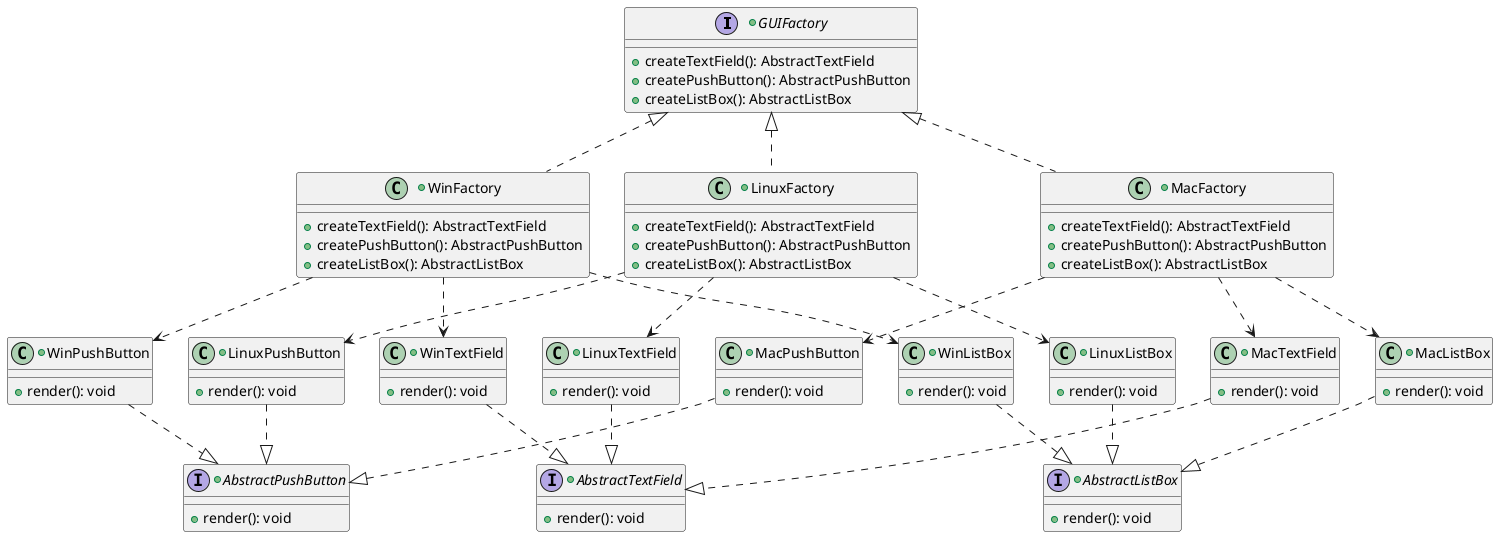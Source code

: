 @startuml
'https://plantuml.com/class-diagram

GUIFactory <|.down. LinuxFactory
GUIFactory <|.down. MacFactory
GUIFactory <|.down. WinFactory

AbstractListBox <|.up. LinuxListBox
AbstractPushButton <|.up. LinuxPushButton
AbstractTextField <|.up. LinuxTextField

AbstractListBox <|.up. MacListBox
AbstractPushButton <|.up. MacPushButton
AbstractTextField <|.up. MacTextField

AbstractListBox <|.up. WinListBox
AbstractPushButton <|.up. WinPushButton
AbstractTextField <|.up. WinTextField

LinuxFactory .down.> LinuxListBox
LinuxFactory .down.> LinuxPushButton
LinuxFactory .down.> LinuxTextField

MacFactory .down.> MacListBox
MacFactory .down.> MacPushButton
MacFactory .down.> MacTextField

WinFactory .down.> WinListBox
WinFactory .down.> WinPushButton
WinFactory .down.> WinTextField

+interface GUIFactory {
    +createTextField(): AbstractTextField
    +createPushButton(): AbstractPushButton
    +createListBox(): AbstractListBox
}

+class LinuxFactory {
    +createTextField(): AbstractTextField
    +createPushButton(): AbstractPushButton
    +createListBox(): AbstractListBox
}

+class MacFactory {
    +createTextField(): AbstractTextField
    +createPushButton(): AbstractPushButton
    +createListBox(): AbstractListBox
}

+class WinFactory {
    +createTextField(): AbstractTextField
    +createPushButton(): AbstractPushButton
    +createListBox(): AbstractListBox
}

+interface AbstractListBox {
    +render(): void
}

+interface AbstractPushButton {
    +render(): void
}

+interface AbstractTextField {
    +render(): void
}

+class LinuxListBox {
    +render(): void
}

+class LinuxPushButton {
    +render(): void
}

+class LinuxTextField {
    +render(): void
}

+class MacListBox {
    +render(): void
}

+class MacPushButton {
    +render(): void
}

+class MacTextField {
    +render(): void
}

+class WinListBox{
    +render(): void
}

+class WinPushButton{
    +render(): void
}

+class WinTextField{
    +render(): void
}

@enduml